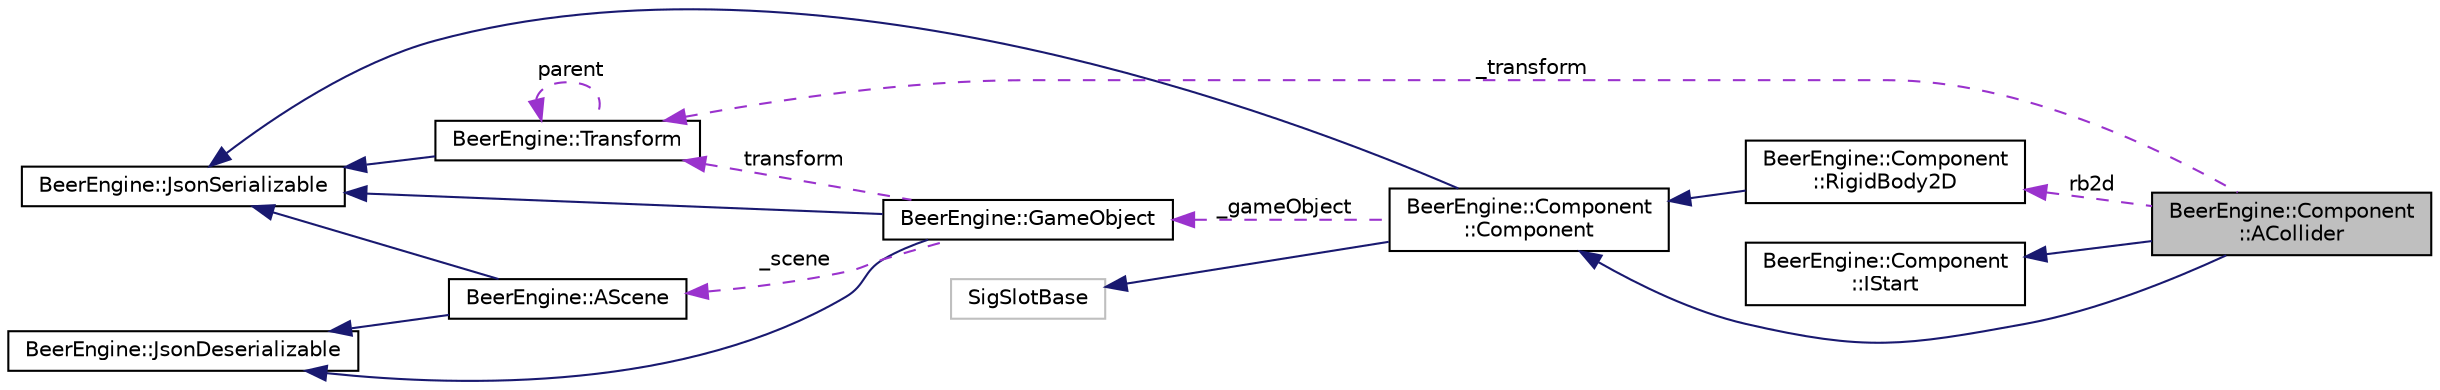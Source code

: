 digraph "BeerEngine::Component::ACollider"
{
  edge [fontname="Helvetica",fontsize="10",labelfontname="Helvetica",labelfontsize="10"];
  node [fontname="Helvetica",fontsize="10",shape=record];
  rankdir="LR";
  Node7 [label="BeerEngine::Component\l::ACollider",height=0.2,width=0.4,color="black", fillcolor="grey75", style="filled", fontcolor="black"];
  Node8 -> Node7 [dir="back",color="midnightblue",fontsize="10",style="solid"];
  Node8 [label="BeerEngine::Component\l::Component",height=0.2,width=0.4,color="black", fillcolor="white", style="filled",URL="$class_beer_engine_1_1_component_1_1_component.html"];
  Node9 -> Node8 [dir="back",color="midnightblue",fontsize="10",style="solid"];
  Node9 [label="BeerEngine::JsonSerializable",height=0.2,width=0.4,color="black", fillcolor="white", style="filled",URL="$class_beer_engine_1_1_json_serializable.html"];
  Node10 -> Node8 [dir="back",color="midnightblue",fontsize="10",style="solid"];
  Node10 [label="SigSlotBase",height=0.2,width=0.4,color="grey75", fillcolor="white", style="filled"];
  Node11 -> Node8 [dir="back",color="darkorchid3",fontsize="10",style="dashed",label=" _gameObject" ];
  Node11 [label="BeerEngine::GameObject",height=0.2,width=0.4,color="black", fillcolor="white", style="filled",URL="$class_beer_engine_1_1_game_object.html"];
  Node9 -> Node11 [dir="back",color="midnightblue",fontsize="10",style="solid"];
  Node12 -> Node11 [dir="back",color="midnightblue",fontsize="10",style="solid"];
  Node12 [label="BeerEngine::JsonDeserializable",height=0.2,width=0.4,color="black", fillcolor="white", style="filled",URL="$class_beer_engine_1_1_json_deserializable.html"];
  Node13 -> Node11 [dir="back",color="darkorchid3",fontsize="10",style="dashed",label=" transform" ];
  Node13 [label="BeerEngine::Transform",height=0.2,width=0.4,color="black", fillcolor="white", style="filled",URL="$class_beer_engine_1_1_transform.html",tooltip="classe representant la transformation d&#39;un object, position, rotation... "];
  Node9 -> Node13 [dir="back",color="midnightblue",fontsize="10",style="solid"];
  Node13 -> Node13 [dir="back",color="darkorchid3",fontsize="10",style="dashed",label=" parent" ];
  Node14 -> Node11 [dir="back",color="darkorchid3",fontsize="10",style="dashed",label=" _scene" ];
  Node14 [label="BeerEngine::AScene",height=0.2,width=0.4,color="black", fillcolor="white", style="filled",URL="$class_beer_engine_1_1_a_scene.html"];
  Node9 -> Node14 [dir="back",color="midnightblue",fontsize="10",style="solid"];
  Node12 -> Node14 [dir="back",color="midnightblue",fontsize="10",style="solid"];
  Node15 -> Node7 [dir="back",color="midnightblue",fontsize="10",style="solid"];
  Node15 [label="BeerEngine::Component\l::IStart",height=0.2,width=0.4,color="black", fillcolor="white", style="filled",URL="$class_beer_engine_1_1_component_1_1_i_start.html"];
  Node16 -> Node7 [dir="back",color="darkorchid3",fontsize="10",style="dashed",label=" rb2d" ];
  Node16 [label="BeerEngine::Component\l::RigidBody2D",height=0.2,width=0.4,color="black", fillcolor="white", style="filled",URL="$class_beer_engine_1_1_component_1_1_rigid_body2_d.html"];
  Node8 -> Node16 [dir="back",color="midnightblue",fontsize="10",style="solid"];
  Node13 -> Node7 [dir="back",color="darkorchid3",fontsize="10",style="dashed",label=" _transform" ];
}

